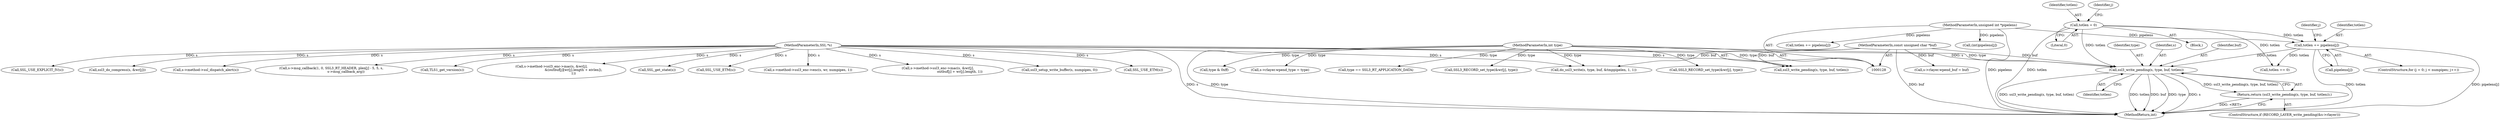 digraph "0_openssl_4ad93618d26a3ea23d36ad5498ff4f59eff3a4d2@API" {
"1000182" [label="(Call,ssl3_write_pending(s, type, buf, totlen))"];
"1000129" [label="(MethodParameterIn,SSL *s)"];
"1000130" [label="(MethodParameterIn,int type)"];
"1000131" [label="(MethodParameterIn,const unsigned char *buf)"];
"1000157" [label="(Call,totlen = 0)"];
"1000170" [label="(Call,totlen += pipelens[j])"];
"1000132" [label="(MethodParameterIn,unsigned int *pipelens)"];
"1000181" [label="(Return,return (ssl3_write_pending(s, type, buf, totlen));)"];
"1000159" [label="(Literal,0)"];
"1000182" [label="(Call,ssl3_write_pending(s, type, buf, totlen))"];
"1000170" [label="(Call,totlen += pipelens[j])"];
"1000827" [label="(Call,SSL3_RECORD_set_type(&wr[j], type))"];
"1000749" [label="(Call,s->method->ssl3_enc->enc(s, wr, numpipes, 1))"];
"1000158" [label="(Identifier,totlen)"];
"1000545" [label="(Call,SSL3_RECORD_set_type(&wr[j], type))"];
"1000223" [label="(Call,totlen == 0)"];
"1000169" [label="(Identifier,j)"];
"1000163" [label="(Identifier,j)"];
"1000639" [label="(Call,totlen += pipelens[j])"];
"1000776" [label="(Call,s->method->ssl3_enc->mac(s, &wr[j],\n                                          outbuf[j] + wr[j].length, 1))"];
"1000184" [label="(Identifier,type)"];
"1000214" [label="(Call,ssl3_setup_write_buffer(s, numpipes, 0))"];
"1000172" [label="(Call,pipelens[j])"];
"1000130" [label="(MethodParameterIn,int type)"];
"1000542" [label="(Call,type & 0xff)"];
"1000131" [label="(MethodParameterIn,const unsigned char *buf)"];
"1000175" [label="(ControlStructure,if (RECORD_LAYER_write_pending(&s->rlayer)))"];
"1000768" [label="(Call,SSL_USE_ETM(s))"];
"1000466" [label="(Call,SSL_USE_EXPLICIT_IV(s))"];
"1000653" [label="(Call,ssl3_do_compress(s, &wr[j]))"];
"1000908" [label="(MethodReturn,int)"];
"1000132" [label="(MethodParameterIn,unsigned int *pipelens)"];
"1000161" [label="(ControlStructure,for (j = 0; j < numpipes; j++))"];
"1000196" [label="(Call,s->method->ssl_dispatch_alert(s))"];
"1000813" [label="(Call,s->msg_callback(1, 0, SSL3_RT_HEADER, plen[j] - 5, 5, s,\n                            s->msg_callback_arg))"];
"1000308" [label="(Call,do_ssl3_write(s, type, buf, &tmppipelen, 1, 1))"];
"1000157" [label="(Call,totlen = 0)"];
"1000574" [label="(Call,TLS1_get_version(s))"];
"1000899" [label="(Call,ssl3_write_pending(s, type, buf, totlen))"];
"1000884" [label="(Call,s->rlayer.wpend_type = type)"];
"1000623" [label="(Call,(int)pipelens[j])"];
"1000698" [label="(Call,s->method->ssl3_enc->mac(s, &wr[j],\n                                          &(outbuf[j][wr[j].length + eivlen]),\n                                          1))"];
"1000183" [label="(Identifier,s)"];
"1000129" [label="(MethodParameterIn,SSL *s)"];
"1000135" [label="(Block,)"];
"1000565" [label="(Call,SSL_get_state(s))"];
"1000298" [label="(Call,type == SSL3_RT_APPLICATION_DATA)"];
"1000877" [label="(Call,s->rlayer.wpend_buf = buf)"];
"1000171" [label="(Identifier,totlen)"];
"1000185" [label="(Identifier,buf)"];
"1000181" [label="(Return,return (ssl3_write_pending(s, type, buf, totlen));)"];
"1000690" [label="(Call,SSL_USE_ETM(s))"];
"1000186" [label="(Identifier,totlen)"];
"1000182" -> "1000181"  [label="AST: "];
"1000182" -> "1000186"  [label="CFG: "];
"1000183" -> "1000182"  [label="AST: "];
"1000184" -> "1000182"  [label="AST: "];
"1000185" -> "1000182"  [label="AST: "];
"1000186" -> "1000182"  [label="AST: "];
"1000181" -> "1000182"  [label="CFG: "];
"1000182" -> "1000908"  [label="DDG: ssl3_write_pending(s, type, buf, totlen)"];
"1000182" -> "1000908"  [label="DDG: totlen"];
"1000182" -> "1000908"  [label="DDG: buf"];
"1000182" -> "1000908"  [label="DDG: type"];
"1000182" -> "1000908"  [label="DDG: s"];
"1000182" -> "1000181"  [label="DDG: ssl3_write_pending(s, type, buf, totlen)"];
"1000129" -> "1000182"  [label="DDG: s"];
"1000130" -> "1000182"  [label="DDG: type"];
"1000131" -> "1000182"  [label="DDG: buf"];
"1000157" -> "1000182"  [label="DDG: totlen"];
"1000170" -> "1000182"  [label="DDG: totlen"];
"1000129" -> "1000128"  [label="AST: "];
"1000129" -> "1000908"  [label="DDG: s"];
"1000129" -> "1000196"  [label="DDG: s"];
"1000129" -> "1000214"  [label="DDG: s"];
"1000129" -> "1000308"  [label="DDG: s"];
"1000129" -> "1000466"  [label="DDG: s"];
"1000129" -> "1000565"  [label="DDG: s"];
"1000129" -> "1000574"  [label="DDG: s"];
"1000129" -> "1000653"  [label="DDG: s"];
"1000129" -> "1000690"  [label="DDG: s"];
"1000129" -> "1000698"  [label="DDG: s"];
"1000129" -> "1000749"  [label="DDG: s"];
"1000129" -> "1000768"  [label="DDG: s"];
"1000129" -> "1000776"  [label="DDG: s"];
"1000129" -> "1000813"  [label="DDG: s"];
"1000129" -> "1000899"  [label="DDG: s"];
"1000130" -> "1000128"  [label="AST: "];
"1000130" -> "1000908"  [label="DDG: type"];
"1000130" -> "1000298"  [label="DDG: type"];
"1000130" -> "1000308"  [label="DDG: type"];
"1000130" -> "1000542"  [label="DDG: type"];
"1000130" -> "1000545"  [label="DDG: type"];
"1000130" -> "1000827"  [label="DDG: type"];
"1000130" -> "1000884"  [label="DDG: type"];
"1000130" -> "1000899"  [label="DDG: type"];
"1000131" -> "1000128"  [label="AST: "];
"1000131" -> "1000908"  [label="DDG: buf"];
"1000131" -> "1000308"  [label="DDG: buf"];
"1000131" -> "1000877"  [label="DDG: buf"];
"1000131" -> "1000899"  [label="DDG: buf"];
"1000157" -> "1000135"  [label="AST: "];
"1000157" -> "1000159"  [label="CFG: "];
"1000158" -> "1000157"  [label="AST: "];
"1000159" -> "1000157"  [label="AST: "];
"1000163" -> "1000157"  [label="CFG: "];
"1000157" -> "1000908"  [label="DDG: totlen"];
"1000157" -> "1000170"  [label="DDG: totlen"];
"1000157" -> "1000223"  [label="DDG: totlen"];
"1000170" -> "1000161"  [label="AST: "];
"1000170" -> "1000172"  [label="CFG: "];
"1000171" -> "1000170"  [label="AST: "];
"1000172" -> "1000170"  [label="AST: "];
"1000169" -> "1000170"  [label="CFG: "];
"1000170" -> "1000908"  [label="DDG: pipelens[j]"];
"1000170" -> "1000908"  [label="DDG: totlen"];
"1000132" -> "1000170"  [label="DDG: pipelens"];
"1000170" -> "1000223"  [label="DDG: totlen"];
"1000132" -> "1000128"  [label="AST: "];
"1000132" -> "1000908"  [label="DDG: pipelens"];
"1000132" -> "1000623"  [label="DDG: pipelens"];
"1000132" -> "1000639"  [label="DDG: pipelens"];
"1000181" -> "1000175"  [label="AST: "];
"1000908" -> "1000181"  [label="CFG: "];
"1000181" -> "1000908"  [label="DDG: <RET>"];
}
